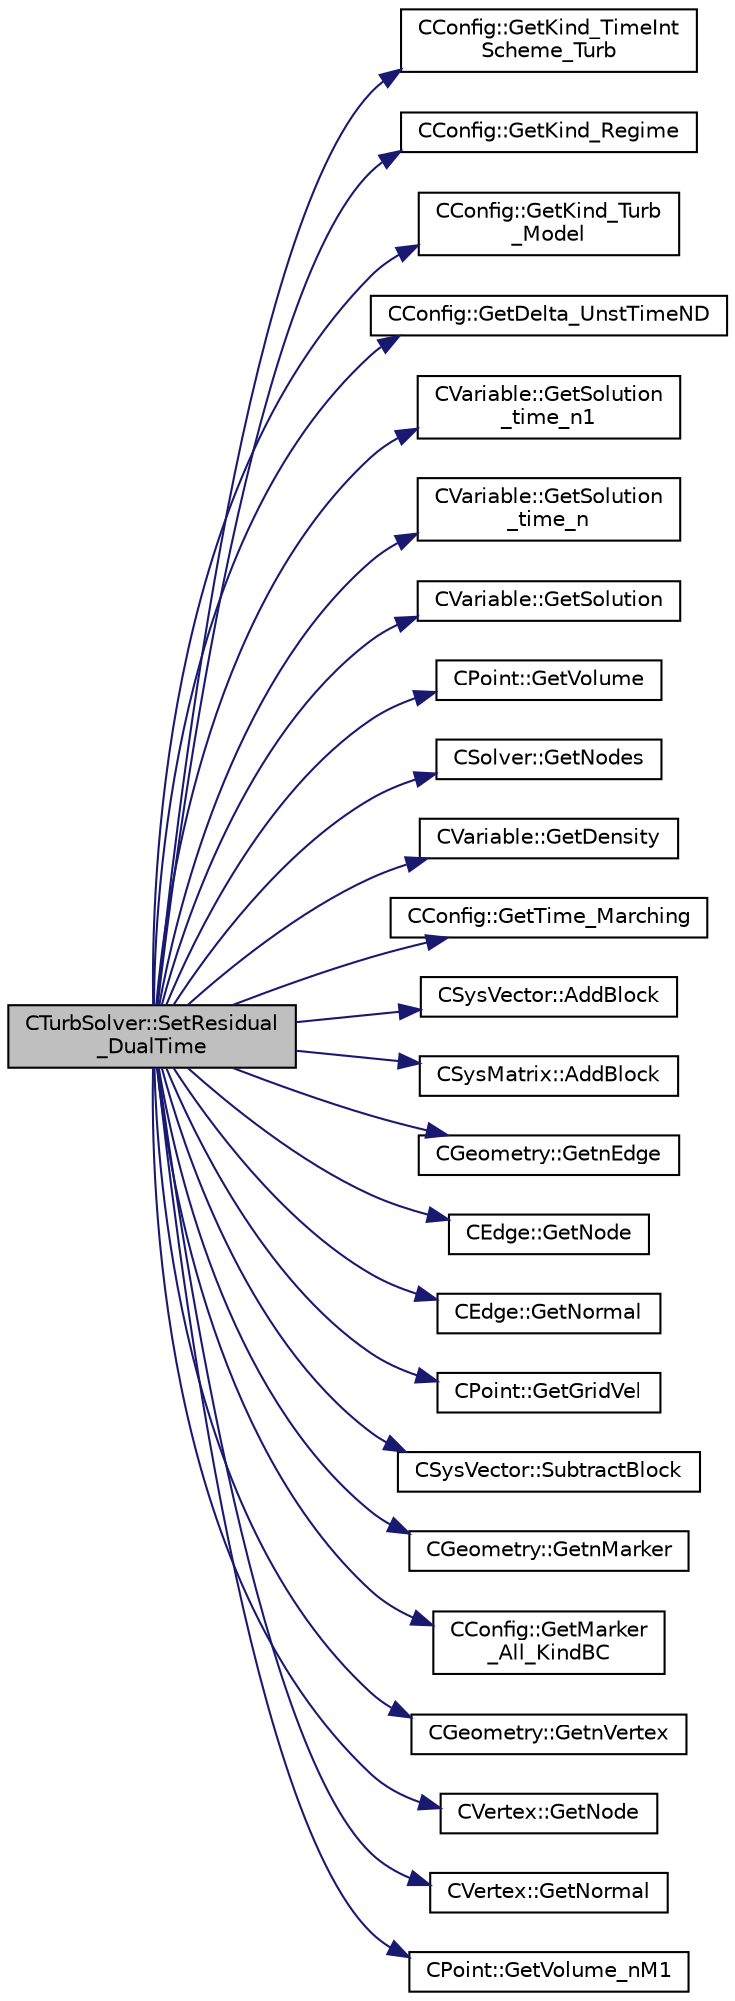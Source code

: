 digraph "CTurbSolver::SetResidual_DualTime"
{
  edge [fontname="Helvetica",fontsize="10",labelfontname="Helvetica",labelfontsize="10"];
  node [fontname="Helvetica",fontsize="10",shape=record];
  rankdir="LR";
  Node339 [label="CTurbSolver::SetResidual\l_DualTime",height=0.2,width=0.4,color="black", fillcolor="grey75", style="filled", fontcolor="black"];
  Node339 -> Node340 [color="midnightblue",fontsize="10",style="solid",fontname="Helvetica"];
  Node340 [label="CConfig::GetKind_TimeInt\lScheme_Turb",height=0.2,width=0.4,color="black", fillcolor="white", style="filled",URL="$class_c_config.html#a82efe7e60c3b0613fa496899340931a4",tooltip="Get the kind of integration scheme (implicit) for the turbulence equations. "];
  Node339 -> Node341 [color="midnightblue",fontsize="10",style="solid",fontname="Helvetica"];
  Node341 [label="CConfig::GetKind_Regime",height=0.2,width=0.4,color="black", fillcolor="white", style="filled",URL="$class_c_config.html#a66ca7e620390a81cd49cd0a00716128e",tooltip="Governing equations of the flow (it can be different from the run time equation). ..."];
  Node339 -> Node342 [color="midnightblue",fontsize="10",style="solid",fontname="Helvetica"];
  Node342 [label="CConfig::GetKind_Turb\l_Model",height=0.2,width=0.4,color="black", fillcolor="white", style="filled",URL="$class_c_config.html#a40aaed07fc5844d505d2c0b7076594d7",tooltip="Get the kind of the turbulence model. "];
  Node339 -> Node343 [color="midnightblue",fontsize="10",style="solid",fontname="Helvetica"];
  Node343 [label="CConfig::GetDelta_UnstTimeND",height=0.2,width=0.4,color="black", fillcolor="white", style="filled",URL="$class_c_config.html#a417b45d0da107126e803258901f57920",tooltip="If we are prforming an unsteady simulation, there is only one value of the time step for the complete..."];
  Node339 -> Node344 [color="midnightblue",fontsize="10",style="solid",fontname="Helvetica"];
  Node344 [label="CVariable::GetSolution\l_time_n1",height=0.2,width=0.4,color="black", fillcolor="white", style="filled",URL="$class_c_variable.html#a584e438afb716aa0ffce4ccc9b469ef6",tooltip="Get the solution at time n-1. "];
  Node339 -> Node345 [color="midnightblue",fontsize="10",style="solid",fontname="Helvetica"];
  Node345 [label="CVariable::GetSolution\l_time_n",height=0.2,width=0.4,color="black", fillcolor="white", style="filled",URL="$class_c_variable.html#a9162db789c2ca2b71159697cc500fcce",tooltip="Get the solution at time n. "];
  Node339 -> Node346 [color="midnightblue",fontsize="10",style="solid",fontname="Helvetica"];
  Node346 [label="CVariable::GetSolution",height=0.2,width=0.4,color="black", fillcolor="white", style="filled",URL="$class_c_variable.html#a261483e39c23c1de7cb9aea7e917c121",tooltip="Get the solution. "];
  Node339 -> Node347 [color="midnightblue",fontsize="10",style="solid",fontname="Helvetica"];
  Node347 [label="CPoint::GetVolume",height=0.2,width=0.4,color="black", fillcolor="white", style="filled",URL="$class_c_point.html#a3c526a15e767c7de9cf163800aa581e5",tooltip="Get area or volume of the control volume. "];
  Node339 -> Node348 [color="midnightblue",fontsize="10",style="solid",fontname="Helvetica"];
  Node348 [label="CSolver::GetNodes",height=0.2,width=0.4,color="black", fillcolor="white", style="filled",URL="$class_c_solver.html#af3198e52a2ea377bb765647b5e697197",tooltip="Allow outside access to the nodes of the solver, containing conservatives, primitives, etc. "];
  Node339 -> Node349 [color="midnightblue",fontsize="10",style="solid",fontname="Helvetica"];
  Node349 [label="CVariable::GetDensity",height=0.2,width=0.4,color="black", fillcolor="white", style="filled",URL="$class_c_variable.html#a4892ca545884011b7903a8e35c43b43f",tooltip="A virtual member. "];
  Node339 -> Node350 [color="midnightblue",fontsize="10",style="solid",fontname="Helvetica"];
  Node350 [label="CConfig::GetTime_Marching",height=0.2,width=0.4,color="black", fillcolor="white", style="filled",URL="$class_c_config.html#a864d499ce740184803607801c47abda7",tooltip="Provides information about the time integration, and change the write in the output files information..."];
  Node339 -> Node351 [color="midnightblue",fontsize="10",style="solid",fontname="Helvetica"];
  Node351 [label="CSysVector::AddBlock",height=0.2,width=0.4,color="black", fillcolor="white", style="filled",URL="$class_c_sys_vector.html#acd4c36df2ea0b7ad473944cff9bf5d72",tooltip="Add val_residual to the residual. "];
  Node339 -> Node352 [color="midnightblue",fontsize="10",style="solid",fontname="Helvetica"];
  Node352 [label="CSysMatrix::AddBlock",height=0.2,width=0.4,color="black", fillcolor="white", style="filled",URL="$class_c_sys_matrix.html#a85def3109e5aa5307268ca830a8f6522",tooltip="Adds the specified block to the sparse matrix. "];
  Node339 -> Node353 [color="midnightblue",fontsize="10",style="solid",fontname="Helvetica"];
  Node353 [label="CGeometry::GetnEdge",height=0.2,width=0.4,color="black", fillcolor="white", style="filled",URL="$class_c_geometry.html#a7d6e1e1d1e46da8f55ecbe1a9380530a",tooltip="Get number of edges. "];
  Node339 -> Node354 [color="midnightblue",fontsize="10",style="solid",fontname="Helvetica"];
  Node354 [label="CEdge::GetNode",height=0.2,width=0.4,color="black", fillcolor="white", style="filled",URL="$class_c_edge.html#aee33b61d646e3fe59a4e23284ab1bf33",tooltip="Get the nodes of the edge. "];
  Node339 -> Node355 [color="midnightblue",fontsize="10",style="solid",fontname="Helvetica"];
  Node355 [label="CEdge::GetNormal",height=0.2,width=0.4,color="black", fillcolor="white", style="filled",URL="$class_c_edge.html#ada210a6f0643f444e7e491fc4ed9e662",tooltip="Copy the the normal vector of a face. "];
  Node339 -> Node356 [color="midnightblue",fontsize="10",style="solid",fontname="Helvetica"];
  Node356 [label="CPoint::GetGridVel",height=0.2,width=0.4,color="black", fillcolor="white", style="filled",URL="$class_c_point.html#a62ec636f4a05ac578b582a053e8553f9",tooltip="Get the value of the grid velocity at the point. "];
  Node339 -> Node357 [color="midnightblue",fontsize="10",style="solid",fontname="Helvetica"];
  Node357 [label="CSysVector::SubtractBlock",height=0.2,width=0.4,color="black", fillcolor="white", style="filled",URL="$class_c_sys_vector.html#a732b302ca148d38b442bfe7e096a81be",tooltip="Subtract val_residual to the residual. "];
  Node339 -> Node358 [color="midnightblue",fontsize="10",style="solid",fontname="Helvetica"];
  Node358 [label="CGeometry::GetnMarker",height=0.2,width=0.4,color="black", fillcolor="white", style="filled",URL="$class_c_geometry.html#a3c899d1370312702c189a8ee95a63ef7",tooltip="Get number of markers. "];
  Node339 -> Node359 [color="midnightblue",fontsize="10",style="solid",fontname="Helvetica"];
  Node359 [label="CConfig::GetMarker\l_All_KindBC",height=0.2,width=0.4,color="black", fillcolor="white", style="filled",URL="$class_c_config.html#a57d43acc1457d2d27095ce006218862e",tooltip="Get the kind of boundary for each marker. "];
  Node339 -> Node360 [color="midnightblue",fontsize="10",style="solid",fontname="Helvetica"];
  Node360 [label="CGeometry::GetnVertex",height=0.2,width=0.4,color="black", fillcolor="white", style="filled",URL="$class_c_geometry.html#a55427e474834af1941e13750b17975be",tooltip="Get number of vertices. "];
  Node339 -> Node361 [color="midnightblue",fontsize="10",style="solid",fontname="Helvetica"];
  Node361 [label="CVertex::GetNode",height=0.2,width=0.4,color="black", fillcolor="white", style="filled",URL="$class_c_vertex.html#a95c513bf927464157ed96b6c79779a1f",tooltip="Get the node of the vertex. "];
  Node339 -> Node362 [color="midnightblue",fontsize="10",style="solid",fontname="Helvetica"];
  Node362 [label="CVertex::GetNormal",height=0.2,width=0.4,color="black", fillcolor="white", style="filled",URL="$class_c_vertex.html#a0d289163c6f3384822fcb9ae86fc1c39",tooltip="Copy the the normal vector of a face. "];
  Node339 -> Node363 [color="midnightblue",fontsize="10",style="solid",fontname="Helvetica"];
  Node363 [label="CPoint::GetVolume_nM1",height=0.2,width=0.4,color="black", fillcolor="white", style="filled",URL="$class_c_point.html#a03cff72fc09d818e2db4c067d071b98c",tooltip="Get the volume of the control volume at time n+1. "];
}

